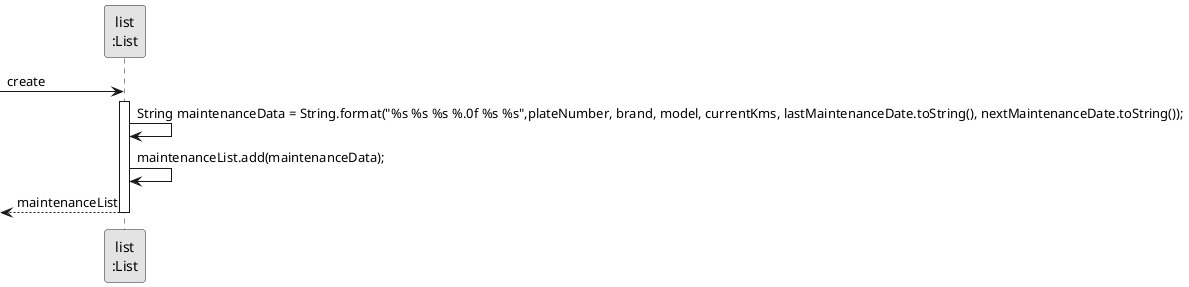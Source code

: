 @startuml
skinparam monochrome true
skinparam packageStyle rectangle
skinparam shadowing false

participant "list\n:List" as LISTA
            -> LISTA**: create

            activate LISTA
            LISTA -> LISTA: String maintenanceData = String.format("%s %s %s %.0f %s %s",plateNumber, brand, model, currentKms, lastMaintenanceDate.toString(), nextMaintenanceDate.toString());
            LISTA -> LISTA:                maintenanceList.add(maintenanceData);

                <-- LISTA : maintenanceList

            deactivate LISTA


@enduml